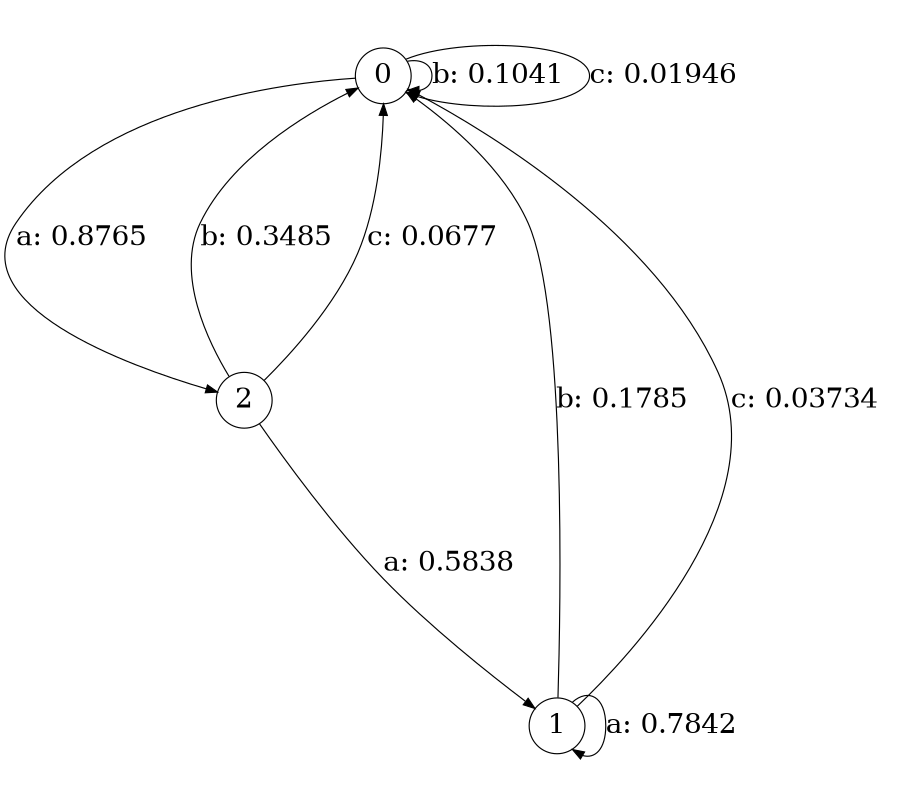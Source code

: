 digraph "d2-200nw-t0-cen-SML" {
size = "6,8.5";
ratio = "fill";
node [shape = circle];
node [fontsize = 24];
edge [fontsize = 24];
0 -> 2 [label = "a: 0.8765   "];
0 -> 0 [label = "b: 0.1041   "];
0 -> 0 [label = "c: 0.01946  "];
1 -> 1 [label = "a: 0.7842   "];
1 -> 0 [label = "b: 0.1785   "];
1 -> 0 [label = "c: 0.03734  "];
2 -> 1 [label = "a: 0.5838   "];
2 -> 0 [label = "b: 0.3485   "];
2 -> 0 [label = "c: 0.0677   "];
}